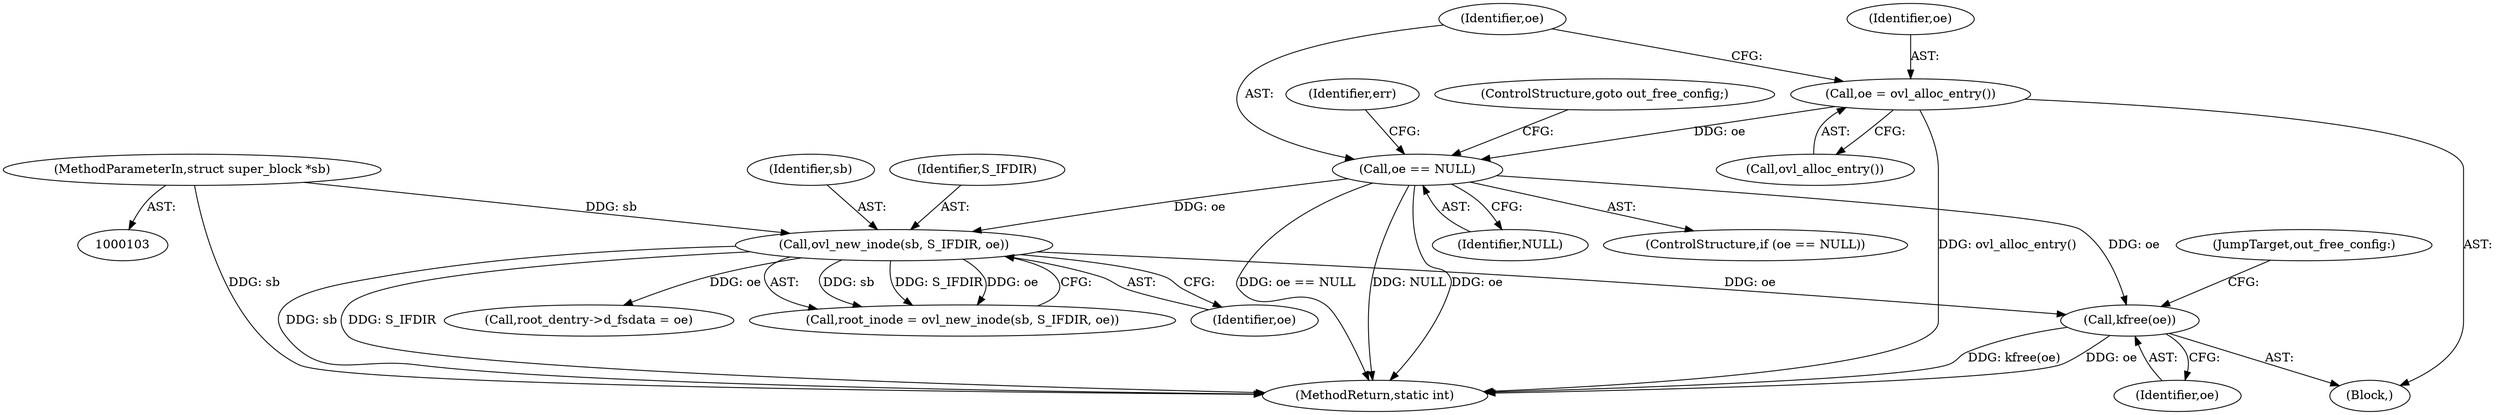 digraph "0_linux_69c433ed2ecd2d3264efd7afec4439524b319121_0@API" {
"1000569" [label="(Call,kfree(oe))"];
"1000181" [label="(Call,oe == NULL)"];
"1000177" [label="(Call,oe = ovl_alloc_entry())"];
"1000472" [label="(Call,ovl_new_inode(sb, S_IFDIR, oe))"];
"1000104" [label="(MethodParameterIn,struct super_block *sb)"];
"1000182" [label="(Identifier,oe)"];
"1000475" [label="(Identifier,oe)"];
"1000570" [label="(Identifier,oe)"];
"1000595" [label="(MethodReturn,static int)"];
"1000473" [label="(Identifier,sb)"];
"1000186" [label="(Identifier,err)"];
"1000177" [label="(Call,oe = ovl_alloc_entry())"];
"1000513" [label="(Call,root_dentry->d_fsdata = oe)"];
"1000180" [label="(ControlStructure,if (oe == NULL))"];
"1000104" [label="(MethodParameterIn,struct super_block *sb)"];
"1000184" [label="(ControlStructure,goto out_free_config;)"];
"1000474" [label="(Identifier,S_IFDIR)"];
"1000183" [label="(Identifier,NULL)"];
"1000178" [label="(Identifier,oe)"];
"1000472" [label="(Call,ovl_new_inode(sb, S_IFDIR, oe))"];
"1000107" [label="(Block,)"];
"1000470" [label="(Call,root_inode = ovl_new_inode(sb, S_IFDIR, oe))"];
"1000179" [label="(Call,ovl_alloc_entry())"];
"1000571" [label="(JumpTarget,out_free_config:)"];
"1000181" [label="(Call,oe == NULL)"];
"1000569" [label="(Call,kfree(oe))"];
"1000569" -> "1000107"  [label="AST: "];
"1000569" -> "1000570"  [label="CFG: "];
"1000570" -> "1000569"  [label="AST: "];
"1000571" -> "1000569"  [label="CFG: "];
"1000569" -> "1000595"  [label="DDG: kfree(oe)"];
"1000569" -> "1000595"  [label="DDG: oe"];
"1000181" -> "1000569"  [label="DDG: oe"];
"1000472" -> "1000569"  [label="DDG: oe"];
"1000181" -> "1000180"  [label="AST: "];
"1000181" -> "1000183"  [label="CFG: "];
"1000182" -> "1000181"  [label="AST: "];
"1000183" -> "1000181"  [label="AST: "];
"1000184" -> "1000181"  [label="CFG: "];
"1000186" -> "1000181"  [label="CFG: "];
"1000181" -> "1000595"  [label="DDG: oe"];
"1000181" -> "1000595"  [label="DDG: oe == NULL"];
"1000181" -> "1000595"  [label="DDG: NULL"];
"1000177" -> "1000181"  [label="DDG: oe"];
"1000181" -> "1000472"  [label="DDG: oe"];
"1000177" -> "1000107"  [label="AST: "];
"1000177" -> "1000179"  [label="CFG: "];
"1000178" -> "1000177"  [label="AST: "];
"1000179" -> "1000177"  [label="AST: "];
"1000182" -> "1000177"  [label="CFG: "];
"1000177" -> "1000595"  [label="DDG: ovl_alloc_entry()"];
"1000472" -> "1000470"  [label="AST: "];
"1000472" -> "1000475"  [label="CFG: "];
"1000473" -> "1000472"  [label="AST: "];
"1000474" -> "1000472"  [label="AST: "];
"1000475" -> "1000472"  [label="AST: "];
"1000470" -> "1000472"  [label="CFG: "];
"1000472" -> "1000595"  [label="DDG: S_IFDIR"];
"1000472" -> "1000595"  [label="DDG: sb"];
"1000472" -> "1000470"  [label="DDG: sb"];
"1000472" -> "1000470"  [label="DDG: S_IFDIR"];
"1000472" -> "1000470"  [label="DDG: oe"];
"1000104" -> "1000472"  [label="DDG: sb"];
"1000472" -> "1000513"  [label="DDG: oe"];
"1000104" -> "1000103"  [label="AST: "];
"1000104" -> "1000595"  [label="DDG: sb"];
}
